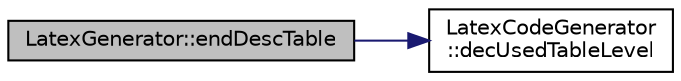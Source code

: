 digraph "LatexGenerator::endDescTable"
{
 // LATEX_PDF_SIZE
  edge [fontname="Helvetica",fontsize="10",labelfontname="Helvetica",labelfontsize="10"];
  node [fontname="Helvetica",fontsize="10",shape=record];
  rankdir="LR";
  Node1 [label="LatexGenerator::endDescTable",height=0.2,width=0.4,color="black", fillcolor="grey75", style="filled", fontcolor="black",tooltip=" "];
  Node1 -> Node2 [color="midnightblue",fontsize="10",style="solid",fontname="Helvetica"];
  Node2 [label="LatexCodeGenerator\l::decUsedTableLevel",height=0.2,width=0.4,color="black", fillcolor="white", style="filled",URL="$classLatexCodeGenerator.html#aa2faf2e5a76f8a9162ba70022281bac9",tooltip=" "];
}
